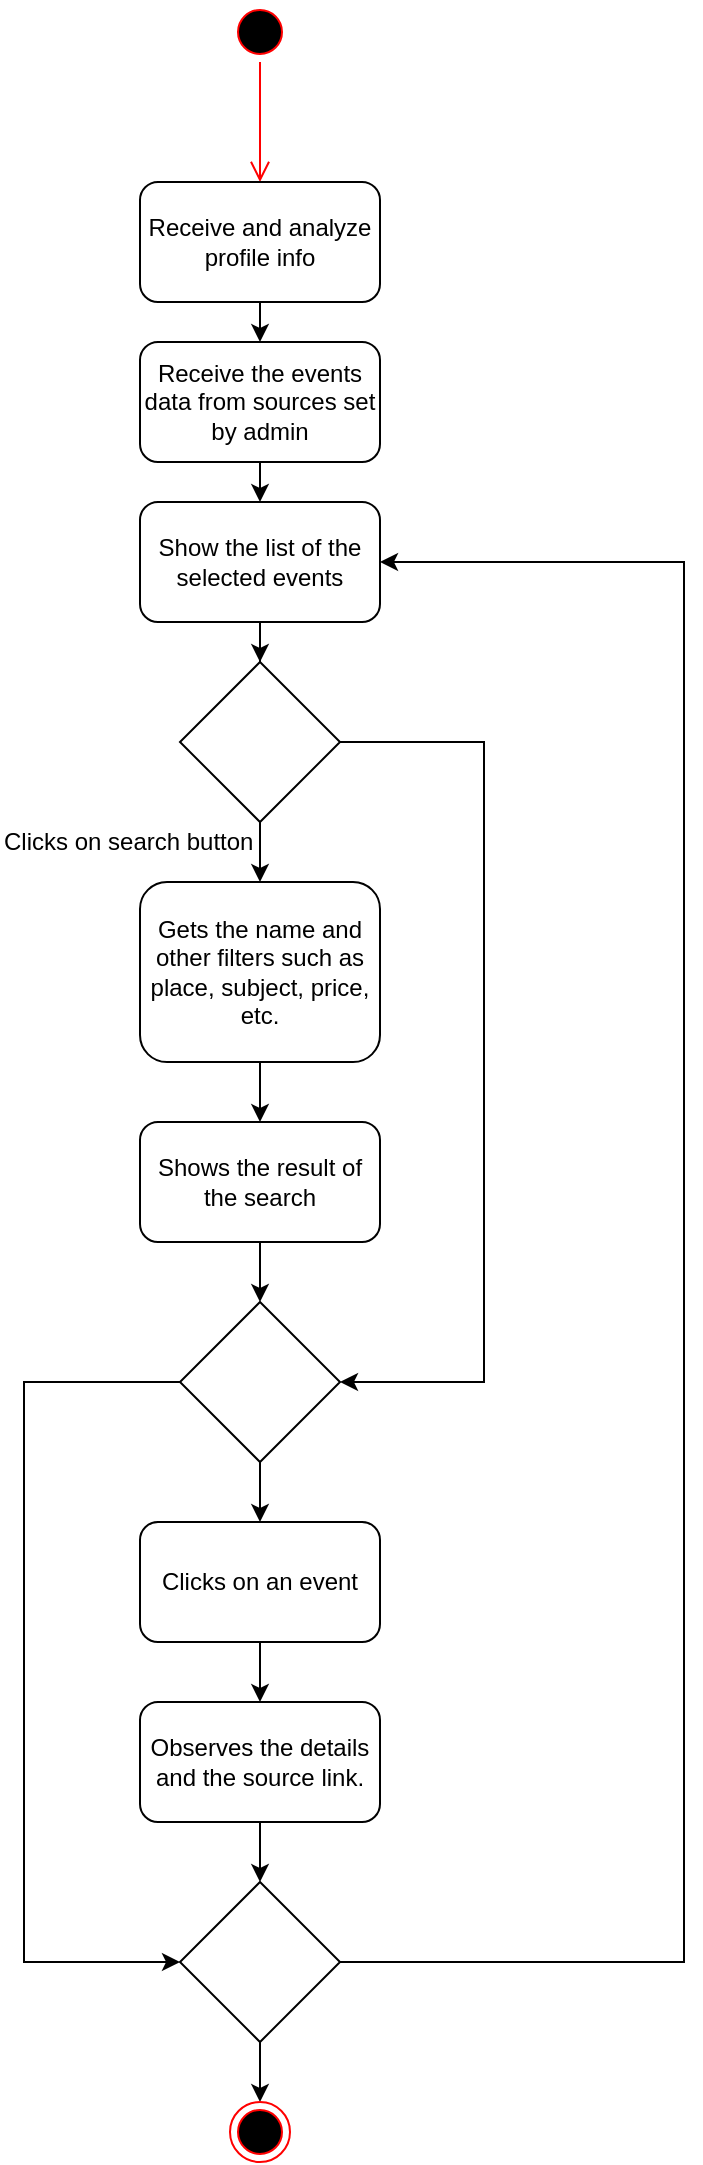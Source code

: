 <mxfile version="10.6.0" type="github"><diagram id="UL2gBy1Gv5n46DRkIOIr" name="Page-1"><mxGraphModel dx="754" dy="467" grid="1" gridSize="10" guides="1" tooltips="1" connect="1" arrows="1" fold="1" page="1" pageScale="1" pageWidth="827" pageHeight="1169" math="0" shadow="0"><root><mxCell id="0"/><mxCell id="1" parent="0"/><mxCell id="zBw8lIrupvX8qjPyJZvm-1" value="" style="ellipse;html=1;shape=startState;fillColor=#000000;strokeColor=#ff0000;" vertex="1" parent="1"><mxGeometry x="383" y="50" width="30" height="30" as="geometry"/></mxCell><mxCell id="zBw8lIrupvX8qjPyJZvm-2" value="" style="edgeStyle=orthogonalEdgeStyle;html=1;verticalAlign=bottom;endArrow=open;endSize=8;strokeColor=#ff0000;" edge="1" source="zBw8lIrupvX8qjPyJZvm-1" parent="1"><mxGeometry relative="1" as="geometry"><mxPoint x="398" y="140" as="targetPoint"/></mxGeometry></mxCell><mxCell id="zBw8lIrupvX8qjPyJZvm-5" style="edgeStyle=orthogonalEdgeStyle;rounded=0;orthogonalLoop=1;jettySize=auto;html=1;exitX=0.5;exitY=1;exitDx=0;exitDy=0;entryX=0.5;entryY=0;entryDx=0;entryDy=0;" edge="1" parent="1" source="zBw8lIrupvX8qjPyJZvm-3" target="zBw8lIrupvX8qjPyJZvm-4"><mxGeometry relative="1" as="geometry"/></mxCell><mxCell id="zBw8lIrupvX8qjPyJZvm-3" value="Receive and analyze profile info" style="rounded=1;whiteSpace=wrap;html=1;" vertex="1" parent="1"><mxGeometry x="338" y="140" width="120" height="60" as="geometry"/></mxCell><mxCell id="zBw8lIrupvX8qjPyJZvm-7" style="edgeStyle=orthogonalEdgeStyle;rounded=0;orthogonalLoop=1;jettySize=auto;html=1;exitX=0.5;exitY=1;exitDx=0;exitDy=0;entryX=0.5;entryY=0;entryDx=0;entryDy=0;" edge="1" parent="1" source="zBw8lIrupvX8qjPyJZvm-4" target="zBw8lIrupvX8qjPyJZvm-6"><mxGeometry relative="1" as="geometry"/></mxCell><mxCell id="zBw8lIrupvX8qjPyJZvm-4" value="Receive the events data from sources set by admin" style="rounded=1;whiteSpace=wrap;html=1;" vertex="1" parent="1"><mxGeometry x="338" y="220" width="120" height="60" as="geometry"/></mxCell><mxCell id="zBw8lIrupvX8qjPyJZvm-9" value="" style="edgeStyle=orthogonalEdgeStyle;rounded=0;orthogonalLoop=1;jettySize=auto;html=1;" edge="1" parent="1" source="zBw8lIrupvX8qjPyJZvm-6" target="zBw8lIrupvX8qjPyJZvm-8"><mxGeometry relative="1" as="geometry"/></mxCell><mxCell id="zBw8lIrupvX8qjPyJZvm-6" value="Show the list of the selected events" style="rounded=1;whiteSpace=wrap;html=1;" vertex="1" parent="1"><mxGeometry x="338" y="300" width="120" height="60" as="geometry"/></mxCell><mxCell id="zBw8lIrupvX8qjPyJZvm-18" style="edgeStyle=orthogonalEdgeStyle;rounded=0;orthogonalLoop=1;jettySize=auto;html=1;exitX=0.5;exitY=1;exitDx=0;exitDy=0;entryX=0.5;entryY=0;entryDx=0;entryDy=0;" edge="1" parent="1" source="zBw8lIrupvX8qjPyJZvm-8" target="zBw8lIrupvX8qjPyJZvm-10"><mxGeometry relative="1" as="geometry"/></mxCell><mxCell id="zBw8lIrupvX8qjPyJZvm-21" style="edgeStyle=orthogonalEdgeStyle;rounded=0;orthogonalLoop=1;jettySize=auto;html=1;exitX=1;exitY=0.5;exitDx=0;exitDy=0;entryX=1;entryY=0.5;entryDx=0;entryDy=0;" edge="1" parent="1" source="zBw8lIrupvX8qjPyJZvm-8" target="zBw8lIrupvX8qjPyJZvm-19"><mxGeometry relative="1" as="geometry"><Array as="points"><mxPoint x="510" y="420"/><mxPoint x="510" y="740"/></Array></mxGeometry></mxCell><mxCell id="zBw8lIrupvX8qjPyJZvm-8" value="" style="rhombus;whiteSpace=wrap;html=1;" vertex="1" parent="1"><mxGeometry x="358" y="380" width="80" height="80" as="geometry"/></mxCell><mxCell id="zBw8lIrupvX8qjPyJZvm-16" value="" style="edgeStyle=orthogonalEdgeStyle;rounded=0;orthogonalLoop=1;jettySize=auto;html=1;" edge="1" parent="1" source="zBw8lIrupvX8qjPyJZvm-10" target="zBw8lIrupvX8qjPyJZvm-15"><mxGeometry relative="1" as="geometry"/></mxCell><mxCell id="zBw8lIrupvX8qjPyJZvm-10" value="Gets the name and other filters such as place, subject, price, etc." style="rounded=1;whiteSpace=wrap;html=1;" vertex="1" parent="1"><mxGeometry x="338" y="490" width="120" height="90" as="geometry"/></mxCell><mxCell id="zBw8lIrupvX8qjPyJZvm-14" value="Clicks on search button" style="text;html=1;resizable=0;points=[];autosize=1;align=left;verticalAlign=top;spacingTop=-4;" vertex="1" parent="1"><mxGeometry x="268" y="460" width="140" height="20" as="geometry"/></mxCell><mxCell id="zBw8lIrupvX8qjPyJZvm-20" style="edgeStyle=orthogonalEdgeStyle;rounded=0;orthogonalLoop=1;jettySize=auto;html=1;exitX=0.5;exitY=1;exitDx=0;exitDy=0;entryX=0.5;entryY=0;entryDx=0;entryDy=0;" edge="1" parent="1" source="zBw8lIrupvX8qjPyJZvm-15" target="zBw8lIrupvX8qjPyJZvm-19"><mxGeometry relative="1" as="geometry"/></mxCell><mxCell id="zBw8lIrupvX8qjPyJZvm-15" value="Shows the result of the search" style="rounded=1;whiteSpace=wrap;html=1;" vertex="1" parent="1"><mxGeometry x="338" y="610" width="120" height="60" as="geometry"/></mxCell><mxCell id="zBw8lIrupvX8qjPyJZvm-23" style="edgeStyle=orthogonalEdgeStyle;rounded=0;orthogonalLoop=1;jettySize=auto;html=1;exitX=0.5;exitY=1;exitDx=0;exitDy=0;entryX=0.5;entryY=0;entryDx=0;entryDy=0;" edge="1" parent="1" source="zBw8lIrupvX8qjPyJZvm-19" target="zBw8lIrupvX8qjPyJZvm-22"><mxGeometry relative="1" as="geometry"/></mxCell><mxCell id="zBw8lIrupvX8qjPyJZvm-30" style="edgeStyle=orthogonalEdgeStyle;rounded=0;orthogonalLoop=1;jettySize=auto;html=1;exitX=0;exitY=0.5;exitDx=0;exitDy=0;entryX=0;entryY=0.5;entryDx=0;entryDy=0;" edge="1" parent="1" source="zBw8lIrupvX8qjPyJZvm-19" target="zBw8lIrupvX8qjPyJZvm-28"><mxGeometry relative="1" as="geometry"><Array as="points"><mxPoint x="280" y="740"/><mxPoint x="280" y="1030"/></Array></mxGeometry></mxCell><mxCell id="zBw8lIrupvX8qjPyJZvm-19" value="" style="rhombus;whiteSpace=wrap;html=1;" vertex="1" parent="1"><mxGeometry x="358" y="700" width="80" height="80" as="geometry"/></mxCell><mxCell id="zBw8lIrupvX8qjPyJZvm-25" style="edgeStyle=orthogonalEdgeStyle;rounded=0;orthogonalLoop=1;jettySize=auto;html=1;exitX=0.5;exitY=1;exitDx=0;exitDy=0;entryX=0.5;entryY=0;entryDx=0;entryDy=0;" edge="1" parent="1" source="zBw8lIrupvX8qjPyJZvm-22" target="zBw8lIrupvX8qjPyJZvm-24"><mxGeometry relative="1" as="geometry"/></mxCell><mxCell id="zBw8lIrupvX8qjPyJZvm-22" value="Clicks on an event" style="rounded=1;whiteSpace=wrap;html=1;" vertex="1" parent="1"><mxGeometry x="338" y="810" width="120" height="60" as="geometry"/></mxCell><mxCell id="zBw8lIrupvX8qjPyJZvm-29" style="edgeStyle=orthogonalEdgeStyle;rounded=0;orthogonalLoop=1;jettySize=auto;html=1;exitX=0.5;exitY=1;exitDx=0;exitDy=0;entryX=0.5;entryY=0;entryDx=0;entryDy=0;" edge="1" parent="1" source="zBw8lIrupvX8qjPyJZvm-24" target="zBw8lIrupvX8qjPyJZvm-28"><mxGeometry relative="1" as="geometry"/></mxCell><mxCell id="zBw8lIrupvX8qjPyJZvm-24" value="Observes the details and the source link." style="rounded=1;whiteSpace=wrap;html=1;" vertex="1" parent="1"><mxGeometry x="338" y="900" width="120" height="60" as="geometry"/></mxCell><mxCell id="zBw8lIrupvX8qjPyJZvm-32" style="edgeStyle=orthogonalEdgeStyle;rounded=0;orthogonalLoop=1;jettySize=auto;html=1;exitX=0.5;exitY=1;exitDx=0;exitDy=0;entryX=0.5;entryY=0;entryDx=0;entryDy=0;" edge="1" parent="1" source="zBw8lIrupvX8qjPyJZvm-28" target="zBw8lIrupvX8qjPyJZvm-31"><mxGeometry relative="1" as="geometry"/></mxCell><mxCell id="zBw8lIrupvX8qjPyJZvm-33" style="edgeStyle=orthogonalEdgeStyle;rounded=0;orthogonalLoop=1;jettySize=auto;html=1;exitX=1;exitY=0.5;exitDx=0;exitDy=0;entryX=1;entryY=0.5;entryDx=0;entryDy=0;" edge="1" parent="1" source="zBw8lIrupvX8qjPyJZvm-28" target="zBw8lIrupvX8qjPyJZvm-6"><mxGeometry relative="1" as="geometry"><Array as="points"><mxPoint x="610" y="1030"/><mxPoint x="610" y="330"/></Array></mxGeometry></mxCell><mxCell id="zBw8lIrupvX8qjPyJZvm-28" value="" style="rhombus;whiteSpace=wrap;html=1;" vertex="1" parent="1"><mxGeometry x="358" y="990" width="80" height="80" as="geometry"/></mxCell><mxCell id="zBw8lIrupvX8qjPyJZvm-31" value="" style="ellipse;html=1;shape=endState;fillColor=#000000;strokeColor=#ff0000;" vertex="1" parent="1"><mxGeometry x="383" y="1100" width="30" height="30" as="geometry"/></mxCell></root></mxGraphModel></diagram></mxfile>